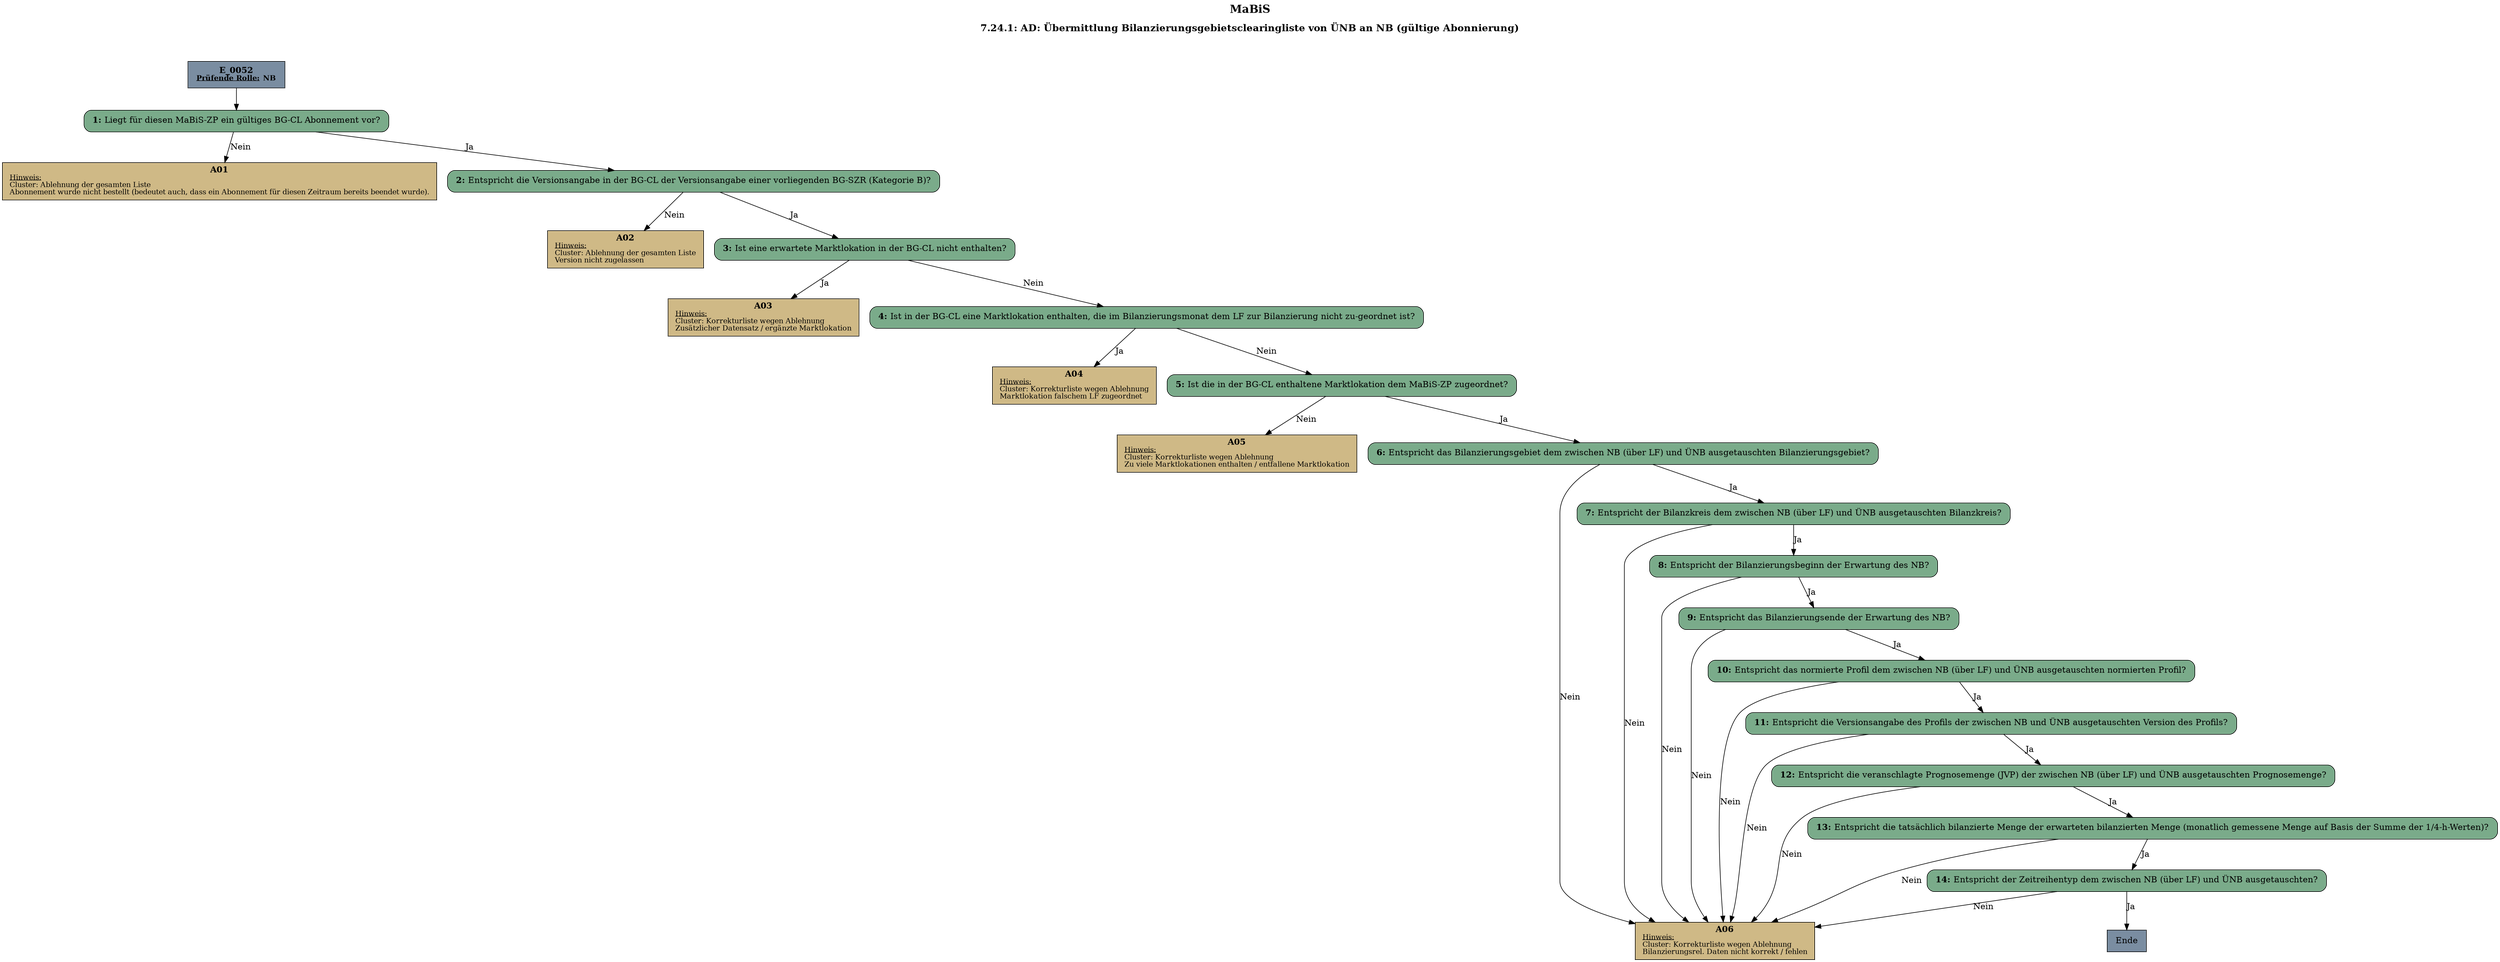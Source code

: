 digraph D {
    labelloc="t";
    label=<<B><FONT POINT-SIZE="18">MaBiS</FONT></B><BR/><BR/><B><FONT POINT-SIZE="16">7.24.1: AD: Übermittlung Bilanzierungsgebietsclearingliste von ÜNB an NB (gültige Abonnierung)</FONT></B><BR/><BR/><BR/><BR/>>;
    "Start" [margin="0.2,0.12", shape=box, style=filled, fillcolor="#7a8da1", label=<<B>E_0052</B><BR align="center"/><FONT point-size="12"><B><U>Prüfende Rolle:</U> NB</B></FONT><BR align="center"/>>];
    "1" [margin="0.2,0.12", shape=box, style="filled,rounded", fillcolor="#7aab8a", label=<<B>1: </B>Liegt für diesen MaBiS-ZP ein gültiges BG-CL Abonnement vor?<BR align="left"/>>];
    "A01" [margin="0.17,0.08", shape=box, style=filled, fillcolor="#cfb986", label=<<B>A01</B><BR align="center"/><FONT point-size="12"><U>Hinweis:</U><BR align="left"/>Cluster: Ablehnung der gesamten Liste<BR align="left"/>Abonnement wurde nicht bestellt (bedeutet auch, dass ein Abonnement für diesen Zeitraum bereits beendet wurde).<BR align="left"/></FONT>>];
    "2" [margin="0.2,0.12", shape=box, style="filled,rounded", fillcolor="#7aab8a", label=<<B>2: </B>Entspricht die Versionsangabe in der BG-CL der Versionsangabe einer vorliegenden BG-SZR (Kategorie B)?<BR align="left"/>>];
    "A02" [margin="0.17,0.08", shape=box, style=filled, fillcolor="#cfb986", label=<<B>A02</B><BR align="center"/><FONT point-size="12"><U>Hinweis:</U><BR align="left"/>Cluster: Ablehnung der gesamten Liste<BR align="left"/>Version nicht zugelassen<BR align="left"/></FONT>>];
    "3" [margin="0.2,0.12", shape=box, style="filled,rounded", fillcolor="#7aab8a", label=<<B>3: </B>Ist eine erwartete Marktlokation in der BG-CL nicht enthalten?<BR align="left"/>>];
    "A03" [margin="0.17,0.08", shape=box, style=filled, fillcolor="#cfb986", label=<<B>A03</B><BR align="center"/><FONT point-size="12"><U>Hinweis:</U><BR align="left"/>Cluster: Korrekturliste wegen Ablehnung<BR align="left"/>Zusätzlicher Datensatz / ergänzte Marktlokation<BR align="left"/></FONT>>];
    "4" [margin="0.2,0.12", shape=box, style="filled,rounded", fillcolor="#7aab8a", label=<<B>4: </B>Ist in der BG-CL eine Marktlokation enthalten, die im Bilanzierungsmonat dem LF zur Bilanzierung nicht zu-geordnet ist?<BR align="left"/>>];
    "A04" [margin="0.17,0.08", shape=box, style=filled, fillcolor="#cfb986", label=<<B>A04</B><BR align="center"/><FONT point-size="12"><U>Hinweis:</U><BR align="left"/>Cluster: Korrekturliste wegen Ablehnung<BR align="left"/>Marktlokation falschem LF zugeordnet<BR align="left"/></FONT>>];
    "5" [margin="0.2,0.12", shape=box, style="filled,rounded", fillcolor="#7aab8a", label=<<B>5: </B>Ist die in der BG-CL enthaltene Marktlokation dem MaBiS-ZP zugeordnet?<BR align="left"/>>];
    "A05" [margin="0.17,0.08", shape=box, style=filled, fillcolor="#cfb986", label=<<B>A05</B><BR align="center"/><FONT point-size="12"><U>Hinweis:</U><BR align="left"/>Cluster: Korrekturliste wegen Ablehnung<BR align="left"/>Zu viele Marktlokationen enthalten / entfallene Marktlokation<BR align="left"/></FONT>>];
    "6" [margin="0.2,0.12", shape=box, style="filled,rounded", fillcolor="#7aab8a", label=<<B>6: </B>Entspricht das Bilanzierungsgebiet dem zwischen NB (über LF) und ÜNB ausgetauschten Bilanzierungsgebiet?<BR align="left"/>>];
    "A06" [margin="0.17,0.08", shape=box, style=filled, fillcolor="#cfb986", label=<<B>A06</B><BR align="center"/><FONT point-size="12"><U>Hinweis:</U><BR align="left"/>Cluster: Korrekturliste wegen Ablehnung<BR align="left"/>Bilanzierungsrel. Daten nicht korrekt / fehlen<BR align="left"/></FONT>>];
    "7" [margin="0.2,0.12", shape=box, style="filled,rounded", fillcolor="#7aab8a", label=<<B>7: </B>Entspricht der Bilanzkreis dem zwischen NB (über LF) und ÜNB ausgetauschten Bilanzkreis?<BR align="left"/>>];
    "8" [margin="0.2,0.12", shape=box, style="filled,rounded", fillcolor="#7aab8a", label=<<B>8: </B>Entspricht der Bilanzierungsbeginn der Erwartung des NB?<BR align="left"/>>];
    "9" [margin="0.2,0.12", shape=box, style="filled,rounded", fillcolor="#7aab8a", label=<<B>9: </B>Entspricht das Bilanzierungsende der Erwartung des NB?<BR align="left"/>>];
    "10" [margin="0.2,0.12", shape=box, style="filled,rounded", fillcolor="#7aab8a", label=<<B>10: </B>Entspricht das normierte Profil dem zwischen NB (über LF) und ÜNB ausgetauschten normierten Profil?<BR align="left"/>>];
    "11" [margin="0.2,0.12", shape=box, style="filled,rounded", fillcolor="#7aab8a", label=<<B>11: </B>Entspricht die Versionsangabe des Profils der zwischen NB und ÜNB ausgetauschten Version des Profils?<BR align="left"/>>];
    "12" [margin="0.2,0.12", shape=box, style="filled,rounded", fillcolor="#7aab8a", label=<<B>12: </B>Entspricht die veranschlagte Prognosemenge (JVP) der zwischen NB (über LF) und ÜNB ausgetauschten Prognosemenge?<BR align="left"/>>];
    "13" [margin="0.2,0.12", shape=box, style="filled,rounded", fillcolor="#7aab8a", label=<<B>13: </B>Entspricht die tatsächlich bilanzierte Menge der erwarteten bilanzierten Menge (monatlich gemessene Menge auf Basis der Summe der 1/4-h-Werten)?<BR align="left"/>>];
    "14" [margin="0.2,0.12", shape=box, style="filled,rounded", fillcolor="#7aab8a", label=<<B>14: </B>Entspricht der Zeitreihentyp dem zwischen NB (über LF) und ÜNB ausgetauschten?<BR align="left"/>>];
    "Ende" [margin="0.2,0.12", shape=box, style=filled, fillcolor="#7a8da1", label="Ende"];

    "Start" -> "1";
    "1" -> "A01" [label="Nein"];
    "1" -> "2" [label="Ja"];
    "2" -> "A02" [label="Nein"];
    "2" -> "3" [label="Ja"];
    "3" -> "A03" [label="Ja"];
    "3" -> "4" [label="Nein"];
    "4" -> "A04" [label="Ja"];
    "4" -> "5" [label="Nein"];
    "5" -> "A05" [label="Nein"];
    "5" -> "6" [label="Ja"];
    "6" -> "A06" [label="Nein"];
    "6" -> "7" [label="Ja"];
    "7" -> "A06" [label="Nein"];
    "7" -> "8" [label="Ja"];
    "8" -> "A06" [label="Nein"];
    "8" -> "9" [label="Ja"];
    "9" -> "A06" [label="Nein"];
    "9" -> "10" [label="Ja"];
    "10" -> "A06" [label="Nein"];
    "10" -> "11" [label="Ja"];
    "11" -> "A06" [label="Nein"];
    "11" -> "12" [label="Ja"];
    "12" -> "A06" [label="Nein"];
    "12" -> "13" [label="Ja"];
    "13" -> "A06" [label="Nein"];
    "13" -> "14" [label="Ja"];
    "14" -> "A06" [label="Nein"];
    "14" -> "Ende" [label="Ja"];

    bgcolor="transparent";
}